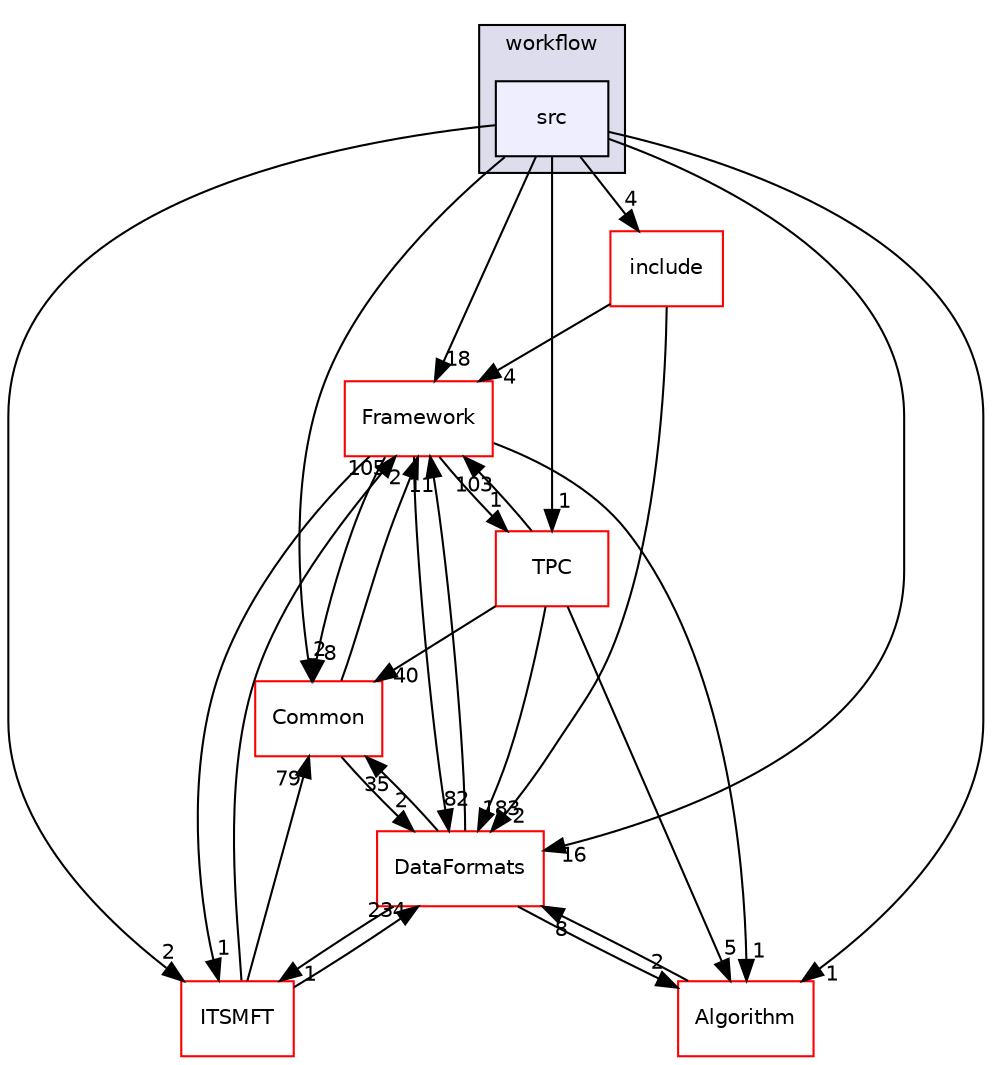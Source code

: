 digraph "/home/travis/build/AliceO2Group/AliceO2/Detectors/CTF/workflow/src" {
  bgcolor=transparent;
  compound=true
  node [ fontsize="10", fontname="Helvetica"];
  edge [ labelfontsize="10", labelfontname="Helvetica"];
  subgraph clusterdir_60bab4a80e8540917b3a9a0f6e3beabd {
    graph [ bgcolor="#ddddee", pencolor="black", label="workflow" fontname="Helvetica", fontsize="10", URL="dir_60bab4a80e8540917b3a9a0f6e3beabd.html"]
  dir_0975f3a41b875e2b4566cea931b99e77 [shape=box, label="src", style="filled", fillcolor="#eeeeff", pencolor="black", URL="dir_0975f3a41b875e2b4566cea931b99e77.html"];
  }
  dir_f880e19344c61eaaaff98e6bc913348a [shape=box label="include" color="red" URL="dir_f880e19344c61eaaaff98e6bc913348a.html"];
  dir_4ab6b4cc6a7edbff49100e9123df213f [shape=box label="Common" color="red" URL="dir_4ab6b4cc6a7edbff49100e9123df213f.html"];
  dir_a597e8e061b11201a1dff411feb10d0b [shape=box label="TPC" color="red" URL="dir_a597e8e061b11201a1dff411feb10d0b.html"];
  dir_1306292b77b40360479b729ac9ee7efe [shape=box label="ITSMFT" color="red" URL="dir_1306292b77b40360479b729ac9ee7efe.html"];
  dir_8ba487e25de5ee77e05e9dce7582cb98 [shape=box label="Algorithm" color="red" URL="dir_8ba487e25de5ee77e05e9dce7582cb98.html"];
  dir_bcbb2cf9a3d3d83e5515c82071a07177 [shape=box label="Framework" color="red" URL="dir_bcbb2cf9a3d3d83e5515c82071a07177.html"];
  dir_2171f7ec022c5423887b07c69b2f5b48 [shape=box label="DataFormats" color="red" URL="dir_2171f7ec022c5423887b07c69b2f5b48.html"];
  dir_f880e19344c61eaaaff98e6bc913348a->dir_bcbb2cf9a3d3d83e5515c82071a07177 [headlabel="4", labeldistance=1.5 headhref="dir_000417_000014.html"];
  dir_f880e19344c61eaaaff98e6bc913348a->dir_2171f7ec022c5423887b07c69b2f5b48 [headlabel="2", labeldistance=1.5 headhref="dir_000417_000077.html"];
  dir_4ab6b4cc6a7edbff49100e9123df213f->dir_bcbb2cf9a3d3d83e5515c82071a07177 [headlabel="2", labeldistance=1.5 headhref="dir_000028_000014.html"];
  dir_4ab6b4cc6a7edbff49100e9123df213f->dir_2171f7ec022c5423887b07c69b2f5b48 [headlabel="2", labeldistance=1.5 headhref="dir_000028_000077.html"];
  dir_0975f3a41b875e2b4566cea931b99e77->dir_f880e19344c61eaaaff98e6bc913348a [headlabel="4", labeldistance=1.5 headhref="dir_000419_000417.html"];
  dir_0975f3a41b875e2b4566cea931b99e77->dir_4ab6b4cc6a7edbff49100e9123df213f [headlabel="2", labeldistance=1.5 headhref="dir_000419_000028.html"];
  dir_0975f3a41b875e2b4566cea931b99e77->dir_a597e8e061b11201a1dff411feb10d0b [headlabel="1", labeldistance=1.5 headhref="dir_000419_000050.html"];
  dir_0975f3a41b875e2b4566cea931b99e77->dir_1306292b77b40360479b729ac9ee7efe [headlabel="2", labeldistance=1.5 headhref="dir_000419_000044.html"];
  dir_0975f3a41b875e2b4566cea931b99e77->dir_8ba487e25de5ee77e05e9dce7582cb98 [headlabel="1", labeldistance=1.5 headhref="dir_000419_000000.html"];
  dir_0975f3a41b875e2b4566cea931b99e77->dir_bcbb2cf9a3d3d83e5515c82071a07177 [headlabel="18", labeldistance=1.5 headhref="dir_000419_000014.html"];
  dir_0975f3a41b875e2b4566cea931b99e77->dir_2171f7ec022c5423887b07c69b2f5b48 [headlabel="16", labeldistance=1.5 headhref="dir_000419_000077.html"];
  dir_a597e8e061b11201a1dff411feb10d0b->dir_4ab6b4cc6a7edbff49100e9123df213f [headlabel="40", labeldistance=1.5 headhref="dir_000050_000028.html"];
  dir_a597e8e061b11201a1dff411feb10d0b->dir_8ba487e25de5ee77e05e9dce7582cb98 [headlabel="5", labeldistance=1.5 headhref="dir_000050_000000.html"];
  dir_a597e8e061b11201a1dff411feb10d0b->dir_bcbb2cf9a3d3d83e5515c82071a07177 [headlabel="103", labeldistance=1.5 headhref="dir_000050_000014.html"];
  dir_a597e8e061b11201a1dff411feb10d0b->dir_2171f7ec022c5423887b07c69b2f5b48 [headlabel="183", labeldistance=1.5 headhref="dir_000050_000077.html"];
  dir_1306292b77b40360479b729ac9ee7efe->dir_4ab6b4cc6a7edbff49100e9123df213f [headlabel="79", labeldistance=1.5 headhref="dir_000044_000028.html"];
  dir_1306292b77b40360479b729ac9ee7efe->dir_bcbb2cf9a3d3d83e5515c82071a07177 [headlabel="105", labeldistance=1.5 headhref="dir_000044_000014.html"];
  dir_1306292b77b40360479b729ac9ee7efe->dir_2171f7ec022c5423887b07c69b2f5b48 [headlabel="234", labeldistance=1.5 headhref="dir_000044_000077.html"];
  dir_8ba487e25de5ee77e05e9dce7582cb98->dir_2171f7ec022c5423887b07c69b2f5b48 [headlabel="8", labeldistance=1.5 headhref="dir_000000_000077.html"];
  dir_bcbb2cf9a3d3d83e5515c82071a07177->dir_4ab6b4cc6a7edbff49100e9123df213f [headlabel="8", labeldistance=1.5 headhref="dir_000014_000028.html"];
  dir_bcbb2cf9a3d3d83e5515c82071a07177->dir_a597e8e061b11201a1dff411feb10d0b [headlabel="1", labeldistance=1.5 headhref="dir_000014_000050.html"];
  dir_bcbb2cf9a3d3d83e5515c82071a07177->dir_1306292b77b40360479b729ac9ee7efe [headlabel="1", labeldistance=1.5 headhref="dir_000014_000044.html"];
  dir_bcbb2cf9a3d3d83e5515c82071a07177->dir_8ba487e25de5ee77e05e9dce7582cb98 [headlabel="1", labeldistance=1.5 headhref="dir_000014_000000.html"];
  dir_bcbb2cf9a3d3d83e5515c82071a07177->dir_2171f7ec022c5423887b07c69b2f5b48 [headlabel="82", labeldistance=1.5 headhref="dir_000014_000077.html"];
  dir_2171f7ec022c5423887b07c69b2f5b48->dir_4ab6b4cc6a7edbff49100e9123df213f [headlabel="35", labeldistance=1.5 headhref="dir_000077_000028.html"];
  dir_2171f7ec022c5423887b07c69b2f5b48->dir_1306292b77b40360479b729ac9ee7efe [headlabel="1", labeldistance=1.5 headhref="dir_000077_000044.html"];
  dir_2171f7ec022c5423887b07c69b2f5b48->dir_8ba487e25de5ee77e05e9dce7582cb98 [headlabel="2", labeldistance=1.5 headhref="dir_000077_000000.html"];
  dir_2171f7ec022c5423887b07c69b2f5b48->dir_bcbb2cf9a3d3d83e5515c82071a07177 [headlabel="11", labeldistance=1.5 headhref="dir_000077_000014.html"];
}
